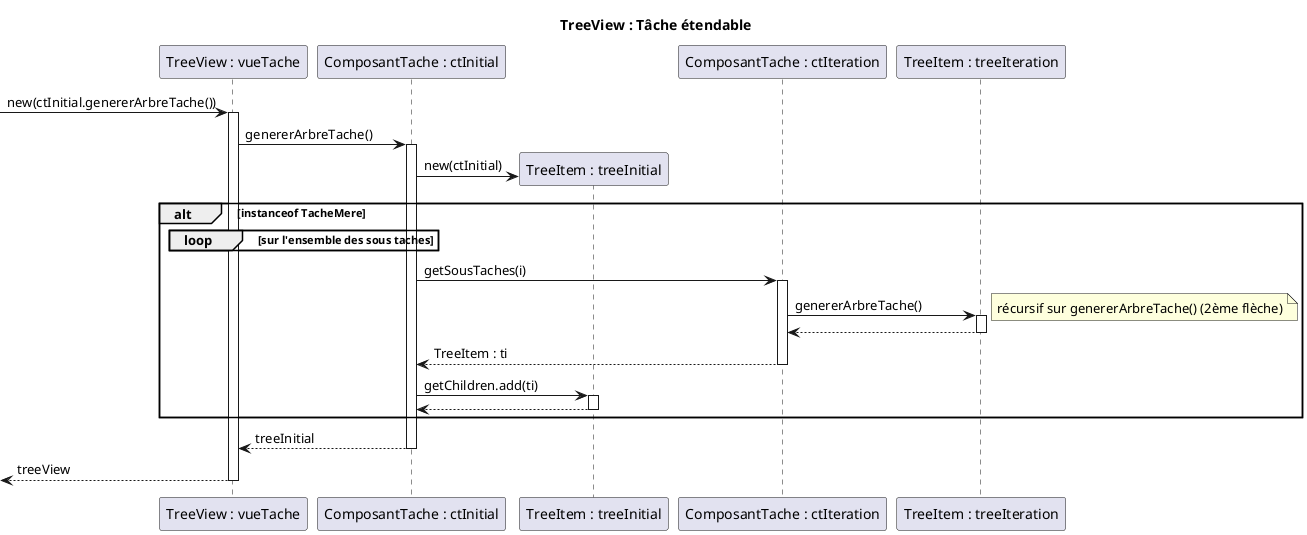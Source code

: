 @startuml

title "TreeView : Tâche étendable"
participant "TreeView : vueTache" as tv
participant "ComposantTache : ctInitial" as ct1
participant "TreeItem : treeInitial" as ti1
participant "ComposantTache : ctIteration" as ctI
participant "TreeItem : treeIteration" as tiI

-> tv : new(ctInitial.genererArbreTache())
activate tv
tv -> ct1 : genererArbreTache()
activate ct1
create ti1
ct1-> ti1 : new(ctInitial)
alt instanceof TacheMere
loop sur l'ensemble des sous taches
end
ct1 -> ctI : getSousTaches(i)
activate ctI
ctI->tiI : genererArbreTache()
note right : récursif sur genererArbreTache() (2ème flèche)
activate tiI
tiI --> ctI
deactivate tiI
ctI --> ct1 : TreeItem : ti
deactivate ctI
ct1 -> ti1 : getChildren.add(ti)
activate ti1
ti1 --> ct1
deactivate ti1
end
ct1 --> tv : treeInitial
deactivate ct1
<-- tv : treeView
deactivate tv


@enduml
